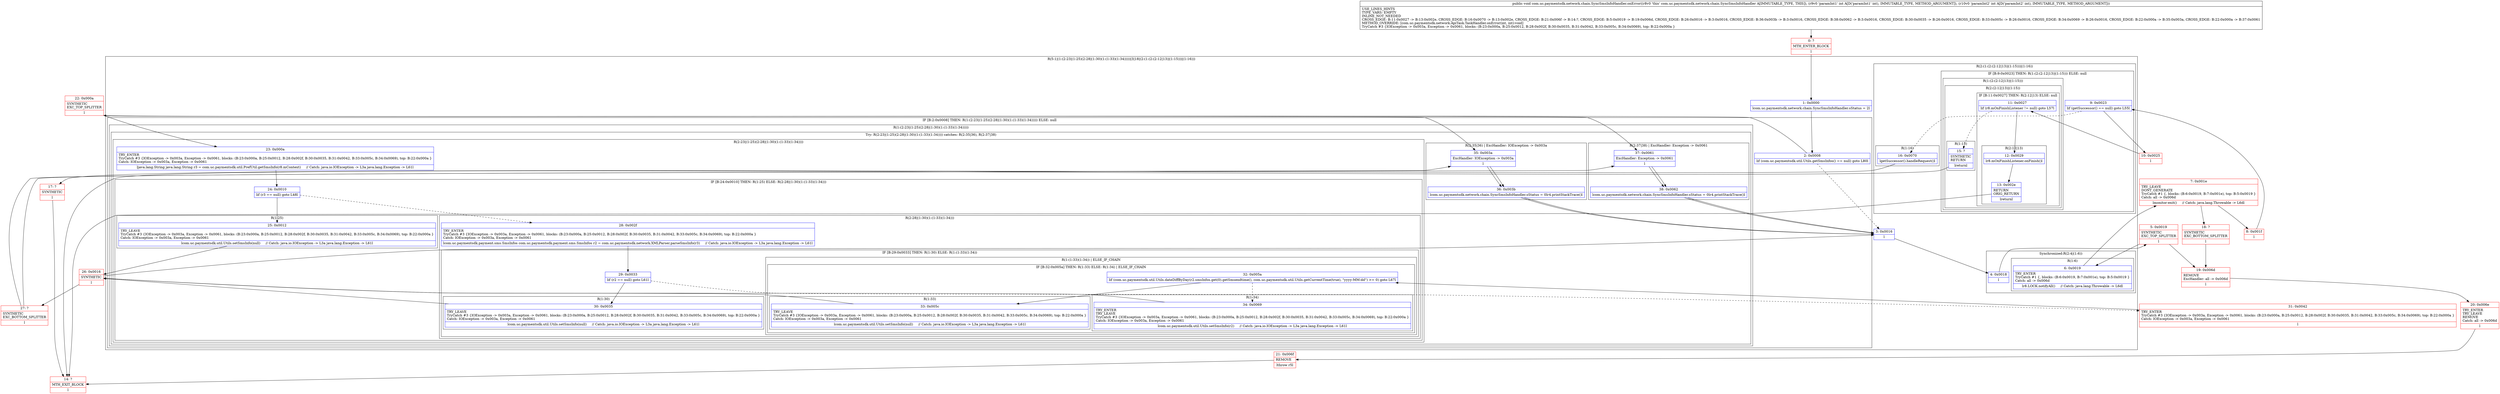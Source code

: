 digraph "CFG forcom.uc.paymentsdk.network.chain.SyncSmsInfoHandler.onError(II)V" {
subgraph cluster_Region_1205112166 {
label = "R(5:1|(1:(2:23|(1:25)(2:28|(1:30)(1:(1:33)(1:34)))))|3|18|(2:(1:(2:(2:12|13)|(1:15)))|(1:16)))";
node [shape=record,color=blue];
Node_1 [shape=record,label="{1\:\ 0x0000|lcom.uc.paymentsdk.network.chain.SyncSmsInfoHandler.sStatus = 2l}"];
subgraph cluster_IfRegion_1393815052 {
label = "IF [B:2:0x0008] THEN: R(1:(2:23|(1:25)(2:28|(1:30)(1:(1:33)(1:34))))) ELSE: null";
node [shape=record,color=blue];
Node_2 [shape=record,label="{2\:\ 0x0008|lif (com.uc.paymentsdk.util.Utils.getSmsInfos() == null) goto L80l}"];
subgraph cluster_Region_2048622615 {
label = "R(1:(2:23|(1:25)(2:28|(1:30)(1:(1:33)(1:34)))))";
node [shape=record,color=blue];
subgraph cluster_TryCatchRegion_65556030 {
label = "Try: R(2:23|(1:25)(2:28|(1:30)(1:(1:33)(1:34)))) catches: R(2:35|36), R(2:37|38)";
node [shape=record,color=blue];
subgraph cluster_Region_1727261014 {
label = "R(2:23|(1:25)(2:28|(1:30)(1:(1:33)(1:34))))";
node [shape=record,color=blue];
Node_23 [shape=record,label="{23\:\ 0x000a|TRY_ENTER\lTryCatch #3 \{IOException \-\> 0x003a, Exception \-\> 0x0061, blocks: (B:23:0x000a, B:25:0x0012, B:28:0x002f, B:30:0x0035, B:31:0x0042, B:33:0x005c, B:34:0x0069), top: B:22:0x000a \}\lCatch: IOException \-\> 0x003a, Exception \-\> 0x0061\l|ljava.lang.String java.lang.String r3 = com.uc.paymentsdk.util.PrefUtil.getSmsInfo(r8.mContext)     \/\/ Catch: java.io.IOException \-\> L3a java.lang.Exception \-\> L61l}"];
subgraph cluster_IfRegion_1393580543 {
label = "IF [B:24:0x0010] THEN: R(1:25) ELSE: R(2:28|(1:30)(1:(1:33)(1:34)))";
node [shape=record,color=blue];
Node_24 [shape=record,label="{24\:\ 0x0010|lif (r3 == null) goto L48l}"];
subgraph cluster_Region_1622432920 {
label = "R(1:25)";
node [shape=record,color=blue];
Node_25 [shape=record,label="{25\:\ 0x0012|TRY_LEAVE\lTryCatch #3 \{IOException \-\> 0x003a, Exception \-\> 0x0061, blocks: (B:23:0x000a, B:25:0x0012, B:28:0x002f, B:30:0x0035, B:31:0x0042, B:33:0x005c, B:34:0x0069), top: B:22:0x000a \}\lCatch: IOException \-\> 0x003a, Exception \-\> 0x0061\l|lcom.uc.paymentsdk.util.Utils.setSmsInfo(null)     \/\/ Catch: java.io.IOException \-\> L3a java.lang.Exception \-\> L61l}"];
}
subgraph cluster_Region_1900466032 {
label = "R(2:28|(1:30)(1:(1:33)(1:34)))";
node [shape=record,color=blue];
Node_28 [shape=record,label="{28\:\ 0x002f|TRY_ENTER\lTryCatch #3 \{IOException \-\> 0x003a, Exception \-\> 0x0061, blocks: (B:23:0x000a, B:25:0x0012, B:28:0x002f, B:30:0x0035, B:31:0x0042, B:33:0x005c, B:34:0x0069), top: B:22:0x000a \}\lCatch: IOException \-\> 0x003a, Exception \-\> 0x0061\l|lcom.uc.paymentsdk.payment.sms.SmsInfos com.uc.paymentsdk.payment.sms.SmsInfos r2 = com.uc.paymentsdk.network.XMLParser.parseSmsInfo(r3)     \/\/ Catch: java.io.IOException \-\> L3a java.lang.Exception \-\> L61l}"];
subgraph cluster_IfRegion_1102037305 {
label = "IF [B:29:0x0033] THEN: R(1:30) ELSE: R(1:(1:33)(1:34))";
node [shape=record,color=blue];
Node_29 [shape=record,label="{29\:\ 0x0033|lif (r2 == null) goto L61l}"];
subgraph cluster_Region_740015372 {
label = "R(1:30)";
node [shape=record,color=blue];
Node_30 [shape=record,label="{30\:\ 0x0035|TRY_LEAVE\lTryCatch #3 \{IOException \-\> 0x003a, Exception \-\> 0x0061, blocks: (B:23:0x000a, B:25:0x0012, B:28:0x002f, B:30:0x0035, B:31:0x0042, B:33:0x005c, B:34:0x0069), top: B:22:0x000a \}\lCatch: IOException \-\> 0x003a, Exception \-\> 0x0061\l|lcom.uc.paymentsdk.util.Utils.setSmsInfo(null)     \/\/ Catch: java.io.IOException \-\> L3a java.lang.Exception \-\> L61l}"];
}
subgraph cluster_Region_178686880 {
label = "R(1:(1:33)(1:34)) | ELSE_IF_CHAIN\l";
node [shape=record,color=blue];
subgraph cluster_IfRegion_946809091 {
label = "IF [B:32:0x005a] THEN: R(1:33) ELSE: R(1:34) | ELSE_IF_CHAIN\l";
node [shape=record,color=blue];
Node_32 [shape=record,label="{32\:\ 0x005a|lif (com.uc.paymentsdk.util.Utils.dateDiffByDay(r2.smsInfos.get(0).getSmsendtime(), com.uc.paymentsdk.util.Utils.getCurrentTime(true), \"yyyy\-MM\-dd\") \>= 0) goto L67l}"];
subgraph cluster_Region_1274981748 {
label = "R(1:33)";
node [shape=record,color=blue];
Node_33 [shape=record,label="{33\:\ 0x005c|TRY_LEAVE\lTryCatch #3 \{IOException \-\> 0x003a, Exception \-\> 0x0061, blocks: (B:23:0x000a, B:25:0x0012, B:28:0x002f, B:30:0x0035, B:31:0x0042, B:33:0x005c, B:34:0x0069), top: B:22:0x000a \}\lCatch: IOException \-\> 0x003a, Exception \-\> 0x0061\l|lcom.uc.paymentsdk.util.Utils.setSmsInfo(null)     \/\/ Catch: java.io.IOException \-\> L3a java.lang.Exception \-\> L61l}"];
}
subgraph cluster_Region_1776373840 {
label = "R(1:34)";
node [shape=record,color=blue];
Node_34 [shape=record,label="{34\:\ 0x0069|TRY_ENTER\lTRY_LEAVE\lTryCatch #3 \{IOException \-\> 0x003a, Exception \-\> 0x0061, blocks: (B:23:0x000a, B:25:0x0012, B:28:0x002f, B:30:0x0035, B:31:0x0042, B:33:0x005c, B:34:0x0069), top: B:22:0x000a \}\lCatch: IOException \-\> 0x003a, Exception \-\> 0x0061\l|lcom.uc.paymentsdk.util.Utils.setSmsInfo(r2)     \/\/ Catch: java.io.IOException \-\> L3a java.lang.Exception \-\> L61l}"];
}
}
}
}
}
}
}
subgraph cluster_Region_158103567 {
label = "R(2:35|36) | ExcHandler: IOException \-\> 0x003a\l";
node [shape=record,color=blue];
Node_35 [shape=record,label="{35\:\ 0x003a|ExcHandler: IOException \-\> 0x003a\l|l}"];
Node_36 [shape=record,label="{36\:\ 0x003b|lcom.uc.paymentsdk.network.chain.SyncSmsInfoHandler.sStatus = 0lr4.printStackTrace()l}"];
}
subgraph cluster_Region_2028886003 {
label = "R(2:37|38) | ExcHandler: Exception \-\> 0x0061\l";
node [shape=record,color=blue];
Node_37 [shape=record,label="{37\:\ 0x0061|ExcHandler: Exception \-\> 0x0061\l|l}"];
Node_38 [shape=record,label="{38\:\ 0x0062|lcom.uc.paymentsdk.network.chain.SyncSmsInfoHandler.sStatus = 0lr4.printStackTrace()l}"];
}
}
}
}
Node_3 [shape=record,label="{3\:\ 0x0016|l}"];
subgraph cluster_SynchronizedRegion_1177233605 {
label = "Synchronized:R(2:4|(1:6))";
node [shape=record,color=blue];
Node_4 [shape=record,label="{4\:\ 0x0018|l}"];
subgraph cluster_Region_2021701753 {
label = "R(1:6)";
node [shape=record,color=blue];
Node_6 [shape=record,label="{6\:\ 0x0019|TRY_ENTER\lTryCatch #1 \{, blocks: (B:6:0x0019, B:7:0x001e), top: B:5:0x0019 \}\lCatch: all \-\> 0x006d\l|lr8.LOCK.notifyAll()     \/\/ Catch: java.lang.Throwable \-\> L6dl}"];
}
}
subgraph cluster_Region_306584422 {
label = "R(2:(1:(2:(2:12|13)|(1:15)))|(1:16))";
node [shape=record,color=blue];
subgraph cluster_IfRegion_404588306 {
label = "IF [B:9:0x0023] THEN: R(1:(2:(2:12|13)|(1:15))) ELSE: null";
node [shape=record,color=blue];
Node_9 [shape=record,label="{9\:\ 0x0023|lif (getSuccessor() == null) goto L55l}"];
subgraph cluster_Region_124774868 {
label = "R(1:(2:(2:12|13)|(1:15)))";
node [shape=record,color=blue];
subgraph cluster_Region_2052184624 {
label = "R(2:(2:12|13)|(1:15))";
node [shape=record,color=blue];
subgraph cluster_IfRegion_1492017975 {
label = "IF [B:11:0x0027] THEN: R(2:12|13) ELSE: null";
node [shape=record,color=blue];
Node_11 [shape=record,label="{11\:\ 0x0027|lif (r8.mOnFinishListener != null) goto L57l}"];
subgraph cluster_Region_742349359 {
label = "R(2:12|13)";
node [shape=record,color=blue];
Node_12 [shape=record,label="{12\:\ 0x0029|lr8.mOnFinishListener.onFinish()l}"];
Node_13 [shape=record,label="{13\:\ 0x002e|RETURN\lORIG_RETURN\l|lreturnl}"];
}
}
subgraph cluster_Region_1415980853 {
label = "R(1:15)";
node [shape=record,color=blue];
Node_15 [shape=record,label="{15\:\ ?|SYNTHETIC\lRETURN\l|lreturnl}"];
}
}
}
}
subgraph cluster_Region_538109907 {
label = "R(1:16)";
node [shape=record,color=blue];
Node_16 [shape=record,label="{16\:\ 0x0070|lgetSuccessor().handleRequest()l}"];
}
}
}
subgraph cluster_Region_158103567 {
label = "R(2:35|36) | ExcHandler: IOException \-\> 0x003a\l";
node [shape=record,color=blue];
Node_35 [shape=record,label="{35\:\ 0x003a|ExcHandler: IOException \-\> 0x003a\l|l}"];
Node_36 [shape=record,label="{36\:\ 0x003b|lcom.uc.paymentsdk.network.chain.SyncSmsInfoHandler.sStatus = 0lr4.printStackTrace()l}"];
}
subgraph cluster_Region_2028886003 {
label = "R(2:37|38) | ExcHandler: Exception \-\> 0x0061\l";
node [shape=record,color=blue];
Node_37 [shape=record,label="{37\:\ 0x0061|ExcHandler: Exception \-\> 0x0061\l|l}"];
Node_38 [shape=record,label="{38\:\ 0x0062|lcom.uc.paymentsdk.network.chain.SyncSmsInfoHandler.sStatus = 0lr4.printStackTrace()l}"];
}
Node_0 [shape=record,color=red,label="{0\:\ ?|MTH_ENTER_BLOCK\l|l}"];
Node_5 [shape=record,color=red,label="{5\:\ 0x0019|SYNTHETIC\lEXC_TOP_SPLITTER\l|l}"];
Node_7 [shape=record,color=red,label="{7\:\ 0x001e|TRY_LEAVE\lDONT_GENERATE\lTryCatch #1 \{, blocks: (B:6:0x0019, B:7:0x001e), top: B:5:0x0019 \}\lCatch: all \-\> 0x006d\l|lmonitor\-exit()     \/\/ Catch: java.lang.Throwable \-\> L6dl}"];
Node_8 [shape=record,color=red,label="{8\:\ 0x001f|l}"];
Node_10 [shape=record,color=red,label="{10\:\ 0x0025|l}"];
Node_14 [shape=record,color=red,label="{14\:\ ?|MTH_EXIT_BLOCK\l|l}"];
Node_17 [shape=record,color=red,label="{17\:\ ?|SYNTHETIC\l|l}"];
Node_18 [shape=record,color=red,label="{18\:\ ?|SYNTHETIC\lEXC_BOTTOM_SPLITTER\l|l}"];
Node_19 [shape=record,color=red,label="{19\:\ 0x006d|REMOVE\lExcHandler: all \-\> 0x006d\l|l}"];
Node_20 [shape=record,color=red,label="{20\:\ 0x006e|TRY_ENTER\lTRY_LEAVE\lREMOVE\lCatch: all \-\> 0x006d\l|l}"];
Node_21 [shape=record,color=red,label="{21\:\ 0x006f|REMOVE\l|lthrow r5l}"];
Node_22 [shape=record,color=red,label="{22\:\ 0x000a|SYNTHETIC\lEXC_TOP_SPLITTER\l|l}"];
Node_26 [shape=record,color=red,label="{26\:\ 0x0016|SYNTHETIC\l|l}"];
Node_27 [shape=record,color=red,label="{27\:\ ?|SYNTHETIC\lEXC_BOTTOM_SPLITTER\l|l}"];
Node_31 [shape=record,color=red,label="{31\:\ 0x0042|TRY_ENTER\lTryCatch #3 \{IOException \-\> 0x003a, Exception \-\> 0x0061, blocks: (B:23:0x000a, B:25:0x0012, B:28:0x002f, B:30:0x0035, B:31:0x0042, B:33:0x005c, B:34:0x0069), top: B:22:0x000a \}\lCatch: IOException \-\> 0x003a, Exception \-\> 0x0061\l|l}"];
MethodNode[shape=record,label="{public void com.uc.paymentsdk.network.chain.SyncSmsInfoHandler.onError((r8v0 'this' com.uc.paymentsdk.network.chain.SyncSmsInfoHandler A[IMMUTABLE_TYPE, THIS]), (r9v0 'paramInt1' int A[D('paramInt1' int), IMMUTABLE_TYPE, METHOD_ARGUMENT]), (r10v0 'paramInt2' int A[D('paramInt2' int), IMMUTABLE_TYPE, METHOD_ARGUMENT]))  | USE_LINES_HINTS\lTYPE_VARS: EMPTY\lINLINE_NOT_NEEDED\lCROSS_EDGE: B:11:0x0027 \-\> B:13:0x002e, CROSS_EDGE: B:16:0x0070 \-\> B:13:0x002e, CROSS_EDGE: B:21:0x006f \-\> B:14:?, CROSS_EDGE: B:5:0x0019 \-\> B:19:0x006d, CROSS_EDGE: B:26:0x0016 \-\> B:3:0x0016, CROSS_EDGE: B:36:0x003b \-\> B:3:0x0016, CROSS_EDGE: B:38:0x0062 \-\> B:3:0x0016, CROSS_EDGE: B:30:0x0035 \-\> B:26:0x0016, CROSS_EDGE: B:33:0x005c \-\> B:26:0x0016, CROSS_EDGE: B:34:0x0069 \-\> B:26:0x0016, CROSS_EDGE: B:22:0x000a \-\> B:35:0x003a, CROSS_EDGE: B:22:0x000a \-\> B:37:0x0061\lMETHOD_OVERRIDE: [com.uc.paymentsdk.network.ApiTask.TaskHandler.onError(int, int):void]\lTryCatch #3 \{IOException \-\> 0x003a, Exception \-\> 0x0061, blocks: (B:23:0x000a, B:25:0x0012, B:28:0x002f, B:30:0x0035, B:31:0x0042, B:33:0x005c, B:34:0x0069), top: B:22:0x000a \}\l}"];
MethodNode -> Node_0;
Node_1 -> Node_2;
Node_2 -> Node_3[style=dashed];
Node_2 -> Node_22;
Node_23 -> Node_24;
Node_24 -> Node_25;
Node_24 -> Node_28[style=dashed];
Node_25 -> Node_26;
Node_28 -> Node_29;
Node_29 -> Node_30;
Node_29 -> Node_31[style=dashed];
Node_30 -> Node_26;
Node_32 -> Node_33;
Node_32 -> Node_34[style=dashed];
Node_33 -> Node_26;
Node_34 -> Node_26;
Node_35 -> Node_36;
Node_36 -> Node_3;
Node_37 -> Node_38;
Node_38 -> Node_3;
Node_3 -> Node_4;
Node_4 -> Node_5;
Node_6 -> Node_7;
Node_9 -> Node_10;
Node_9 -> Node_16[style=dashed];
Node_11 -> Node_12;
Node_11 -> Node_15[style=dashed];
Node_12 -> Node_13;
Node_13 -> Node_14;
Node_15 -> Node_14;
Node_16 -> Node_17;
Node_35 -> Node_36;
Node_36 -> Node_3;
Node_37 -> Node_38;
Node_38 -> Node_3;
Node_0 -> Node_1;
Node_5 -> Node_6;
Node_5 -> Node_19;
Node_7 -> Node_8;
Node_7 -> Node_18;
Node_8 -> Node_9;
Node_10 -> Node_11;
Node_17 -> Node_14;
Node_18 -> Node_19;
Node_19 -> Node_20;
Node_20 -> Node_21;
Node_21 -> Node_14;
Node_22 -> Node_23;
Node_22 -> Node_35;
Node_22 -> Node_37;
Node_26 -> Node_3;
Node_26 -> Node_27;
Node_27 -> Node_35;
Node_27 -> Node_37;
Node_31 -> Node_32;
}


